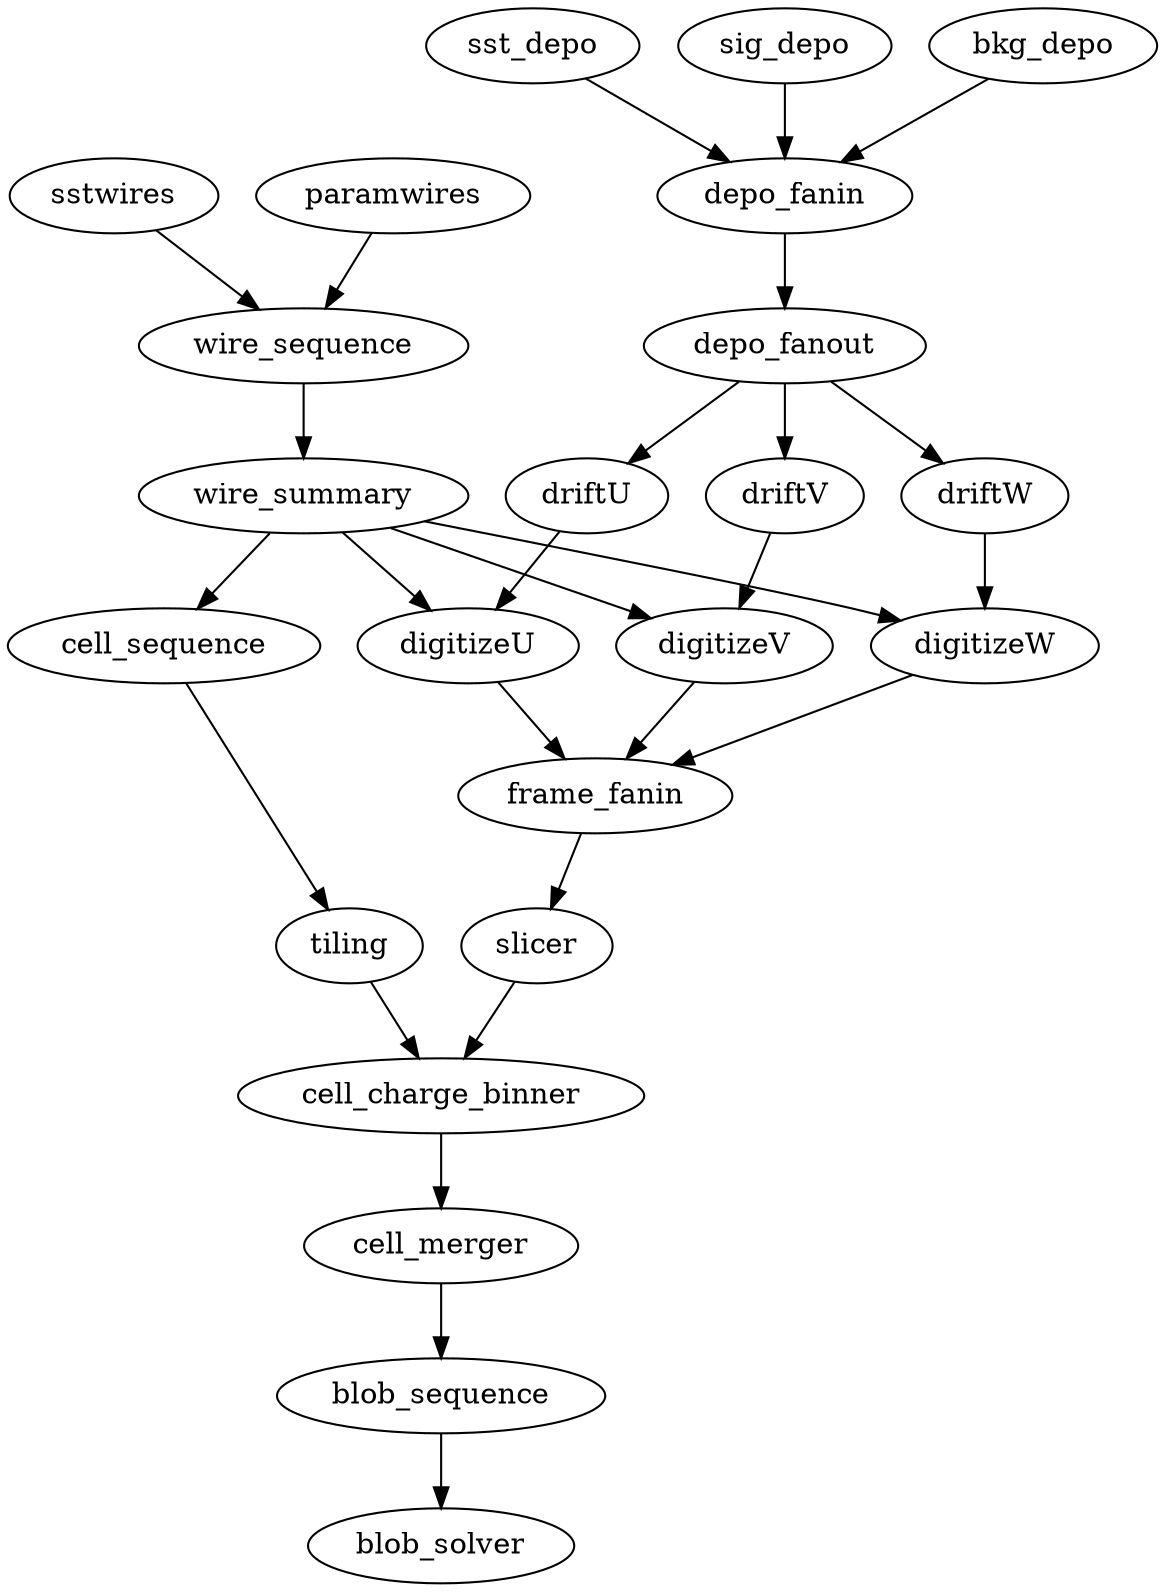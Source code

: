 digraph "G" {
	title="Wire Cell Data Flow";
	
	
	sst_depo -> depo_fanin;
	sig_depo -> depo_fanin;
	bkg_depo -> depo_fanin;

	depo_fanin -> depo_fanout;
	
	paramwires->wire_sequence;
	sstwires->wire_sequence;
	wire_sequence->wire_summary;
	
	wire_summary->digitizeU;
	wire_summary->digitizeV;
	wire_summary->digitizeW;

	depo_fanout->driftU->digitizeU->frame_fanin;
	depo_fanout->driftV->digitizeV->frame_fanin;
	depo_fanout->driftW->digitizeW->frame_fanin;

	wire_summary->cell_sequence->tiling->cell_charge_binner;

	frame_fanin->slicer->cell_charge_binner;

	cell_charge_binner->cell_merger->blob_sequence->blob_solver;
	

}